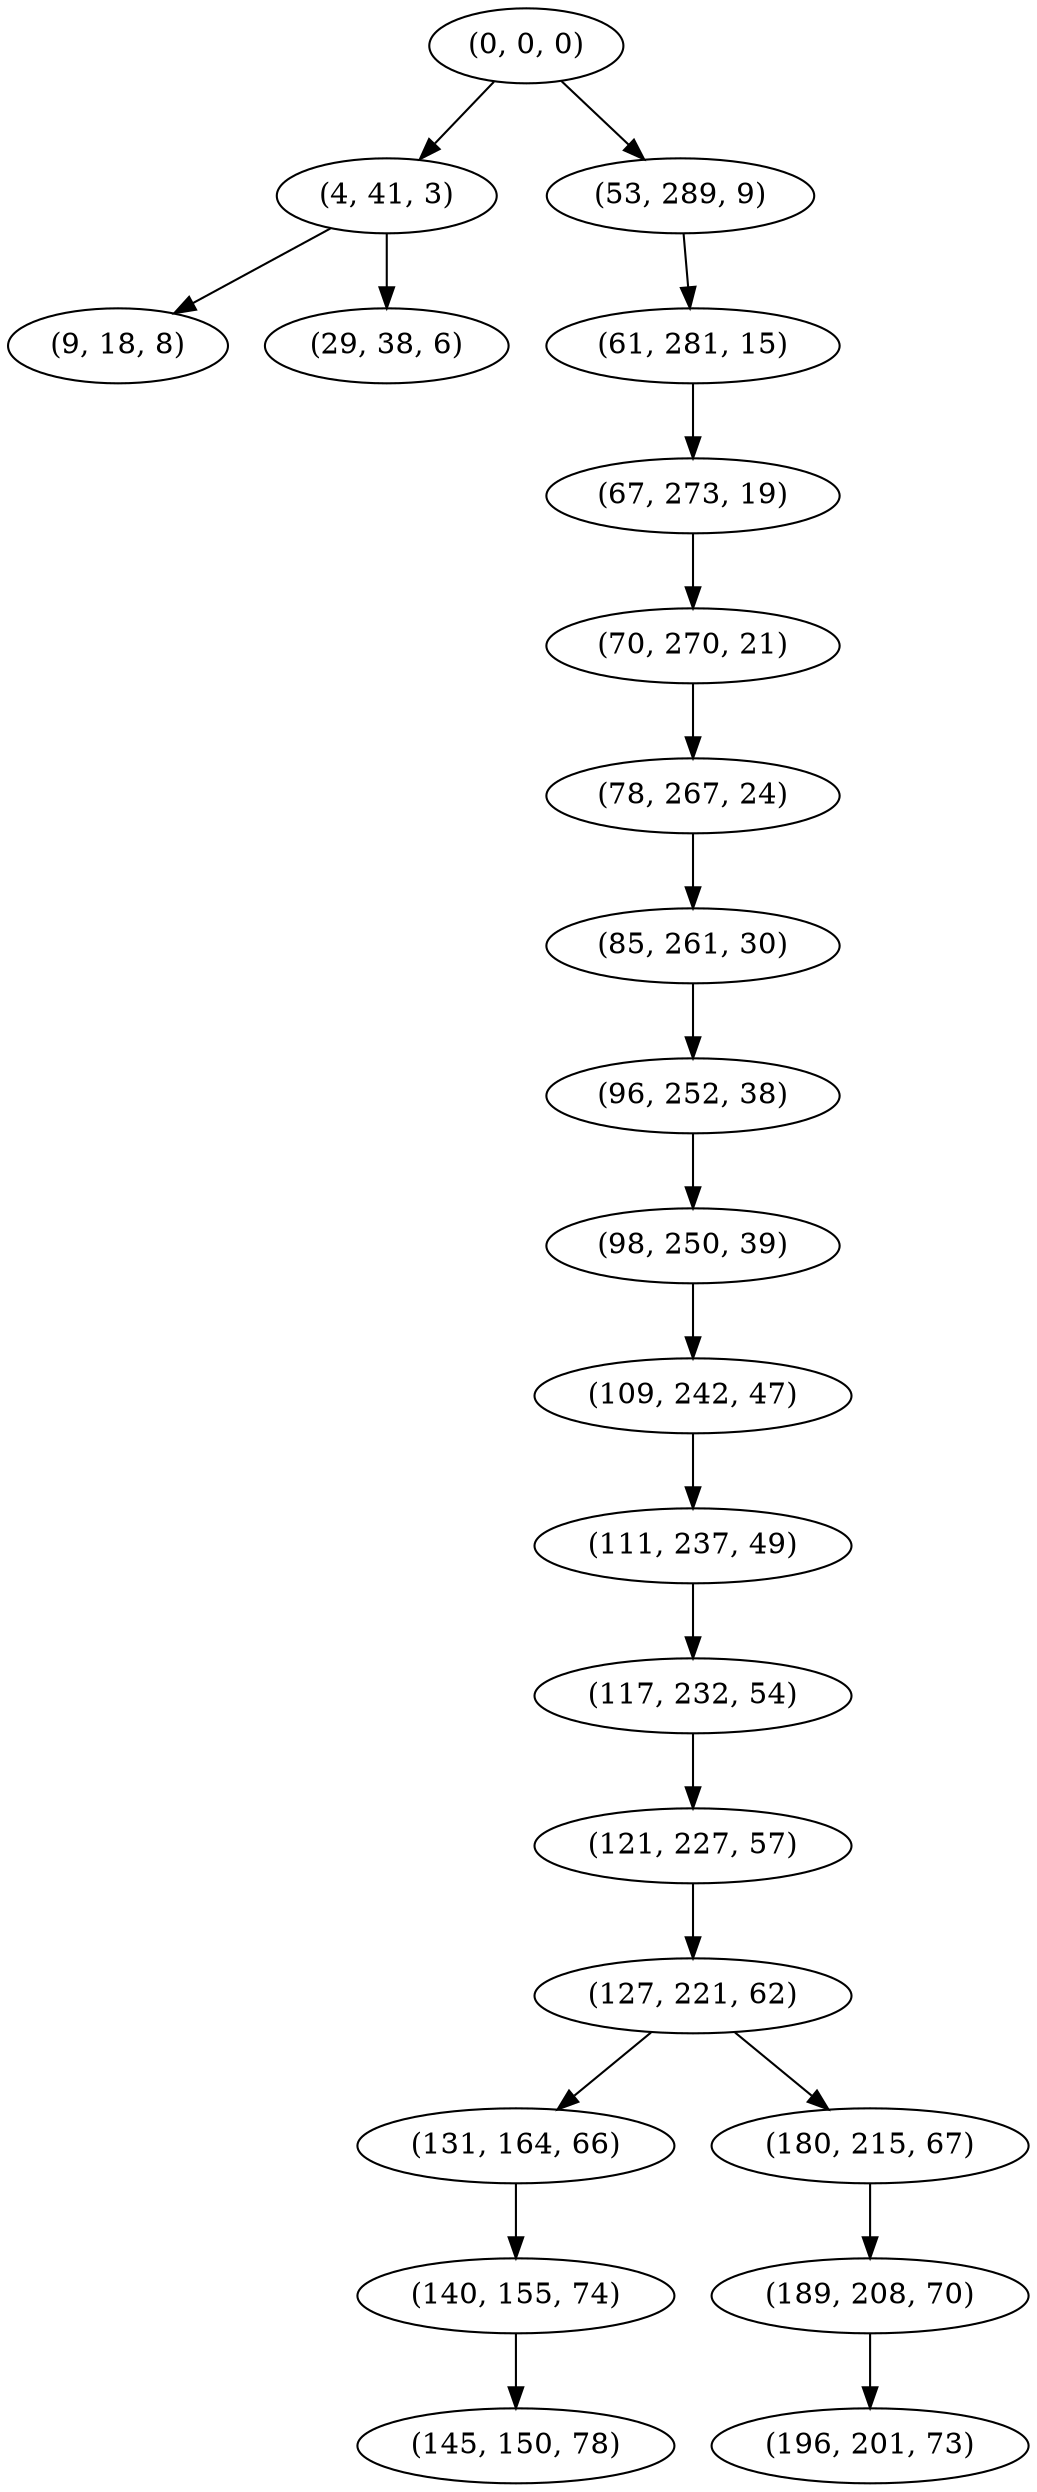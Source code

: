digraph tree {
    "(0, 0, 0)";
    "(4, 41, 3)";
    "(9, 18, 8)";
    "(29, 38, 6)";
    "(53, 289, 9)";
    "(61, 281, 15)";
    "(67, 273, 19)";
    "(70, 270, 21)";
    "(78, 267, 24)";
    "(85, 261, 30)";
    "(96, 252, 38)";
    "(98, 250, 39)";
    "(109, 242, 47)";
    "(111, 237, 49)";
    "(117, 232, 54)";
    "(121, 227, 57)";
    "(127, 221, 62)";
    "(131, 164, 66)";
    "(140, 155, 74)";
    "(145, 150, 78)";
    "(180, 215, 67)";
    "(189, 208, 70)";
    "(196, 201, 73)";
    "(0, 0, 0)" -> "(4, 41, 3)";
    "(0, 0, 0)" -> "(53, 289, 9)";
    "(4, 41, 3)" -> "(9, 18, 8)";
    "(4, 41, 3)" -> "(29, 38, 6)";
    "(53, 289, 9)" -> "(61, 281, 15)";
    "(61, 281, 15)" -> "(67, 273, 19)";
    "(67, 273, 19)" -> "(70, 270, 21)";
    "(70, 270, 21)" -> "(78, 267, 24)";
    "(78, 267, 24)" -> "(85, 261, 30)";
    "(85, 261, 30)" -> "(96, 252, 38)";
    "(96, 252, 38)" -> "(98, 250, 39)";
    "(98, 250, 39)" -> "(109, 242, 47)";
    "(109, 242, 47)" -> "(111, 237, 49)";
    "(111, 237, 49)" -> "(117, 232, 54)";
    "(117, 232, 54)" -> "(121, 227, 57)";
    "(121, 227, 57)" -> "(127, 221, 62)";
    "(127, 221, 62)" -> "(131, 164, 66)";
    "(127, 221, 62)" -> "(180, 215, 67)";
    "(131, 164, 66)" -> "(140, 155, 74)";
    "(140, 155, 74)" -> "(145, 150, 78)";
    "(180, 215, 67)" -> "(189, 208, 70)";
    "(189, 208, 70)" -> "(196, 201, 73)";
}
